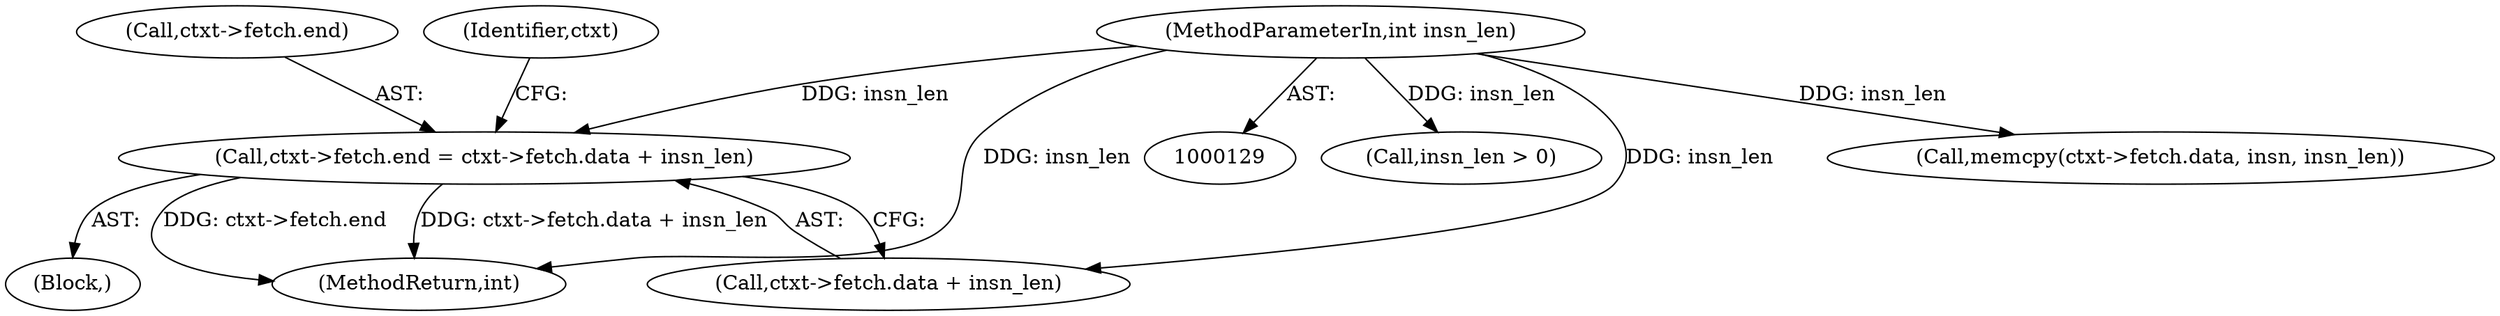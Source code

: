 digraph "0_linux_a430c9166312e1aa3d80bce32374233bdbfeba32@integer" {
"1000187" [label="(Call,ctxt->fetch.end = ctxt->fetch.data + insn_len)"];
"1000132" [label="(MethodParameterIn,int insn_len)"];
"1000133" [label="(Block,)"];
"1000202" [label="(Identifier,ctxt)"];
"1000188" [label="(Call,ctxt->fetch.end)"];
"1000193" [label="(Call,ctxt->fetch.data + insn_len)"];
"1000187" [label="(Call,ctxt->fetch.end = ctxt->fetch.data + insn_len)"];
"1000206" [label="(Call,insn_len > 0)"];
"1000132" [label="(MethodParameterIn,int insn_len)"];
"1000209" [label="(Call,memcpy(ctxt->fetch.data, insn, insn_len))"];
"1001017" [label="(MethodReturn,int)"];
"1000187" -> "1000133"  [label="AST: "];
"1000187" -> "1000193"  [label="CFG: "];
"1000188" -> "1000187"  [label="AST: "];
"1000193" -> "1000187"  [label="AST: "];
"1000202" -> "1000187"  [label="CFG: "];
"1000187" -> "1001017"  [label="DDG: ctxt->fetch.end"];
"1000187" -> "1001017"  [label="DDG: ctxt->fetch.data + insn_len"];
"1000132" -> "1000187"  [label="DDG: insn_len"];
"1000132" -> "1000129"  [label="AST: "];
"1000132" -> "1001017"  [label="DDG: insn_len"];
"1000132" -> "1000193"  [label="DDG: insn_len"];
"1000132" -> "1000206"  [label="DDG: insn_len"];
"1000132" -> "1000209"  [label="DDG: insn_len"];
}
